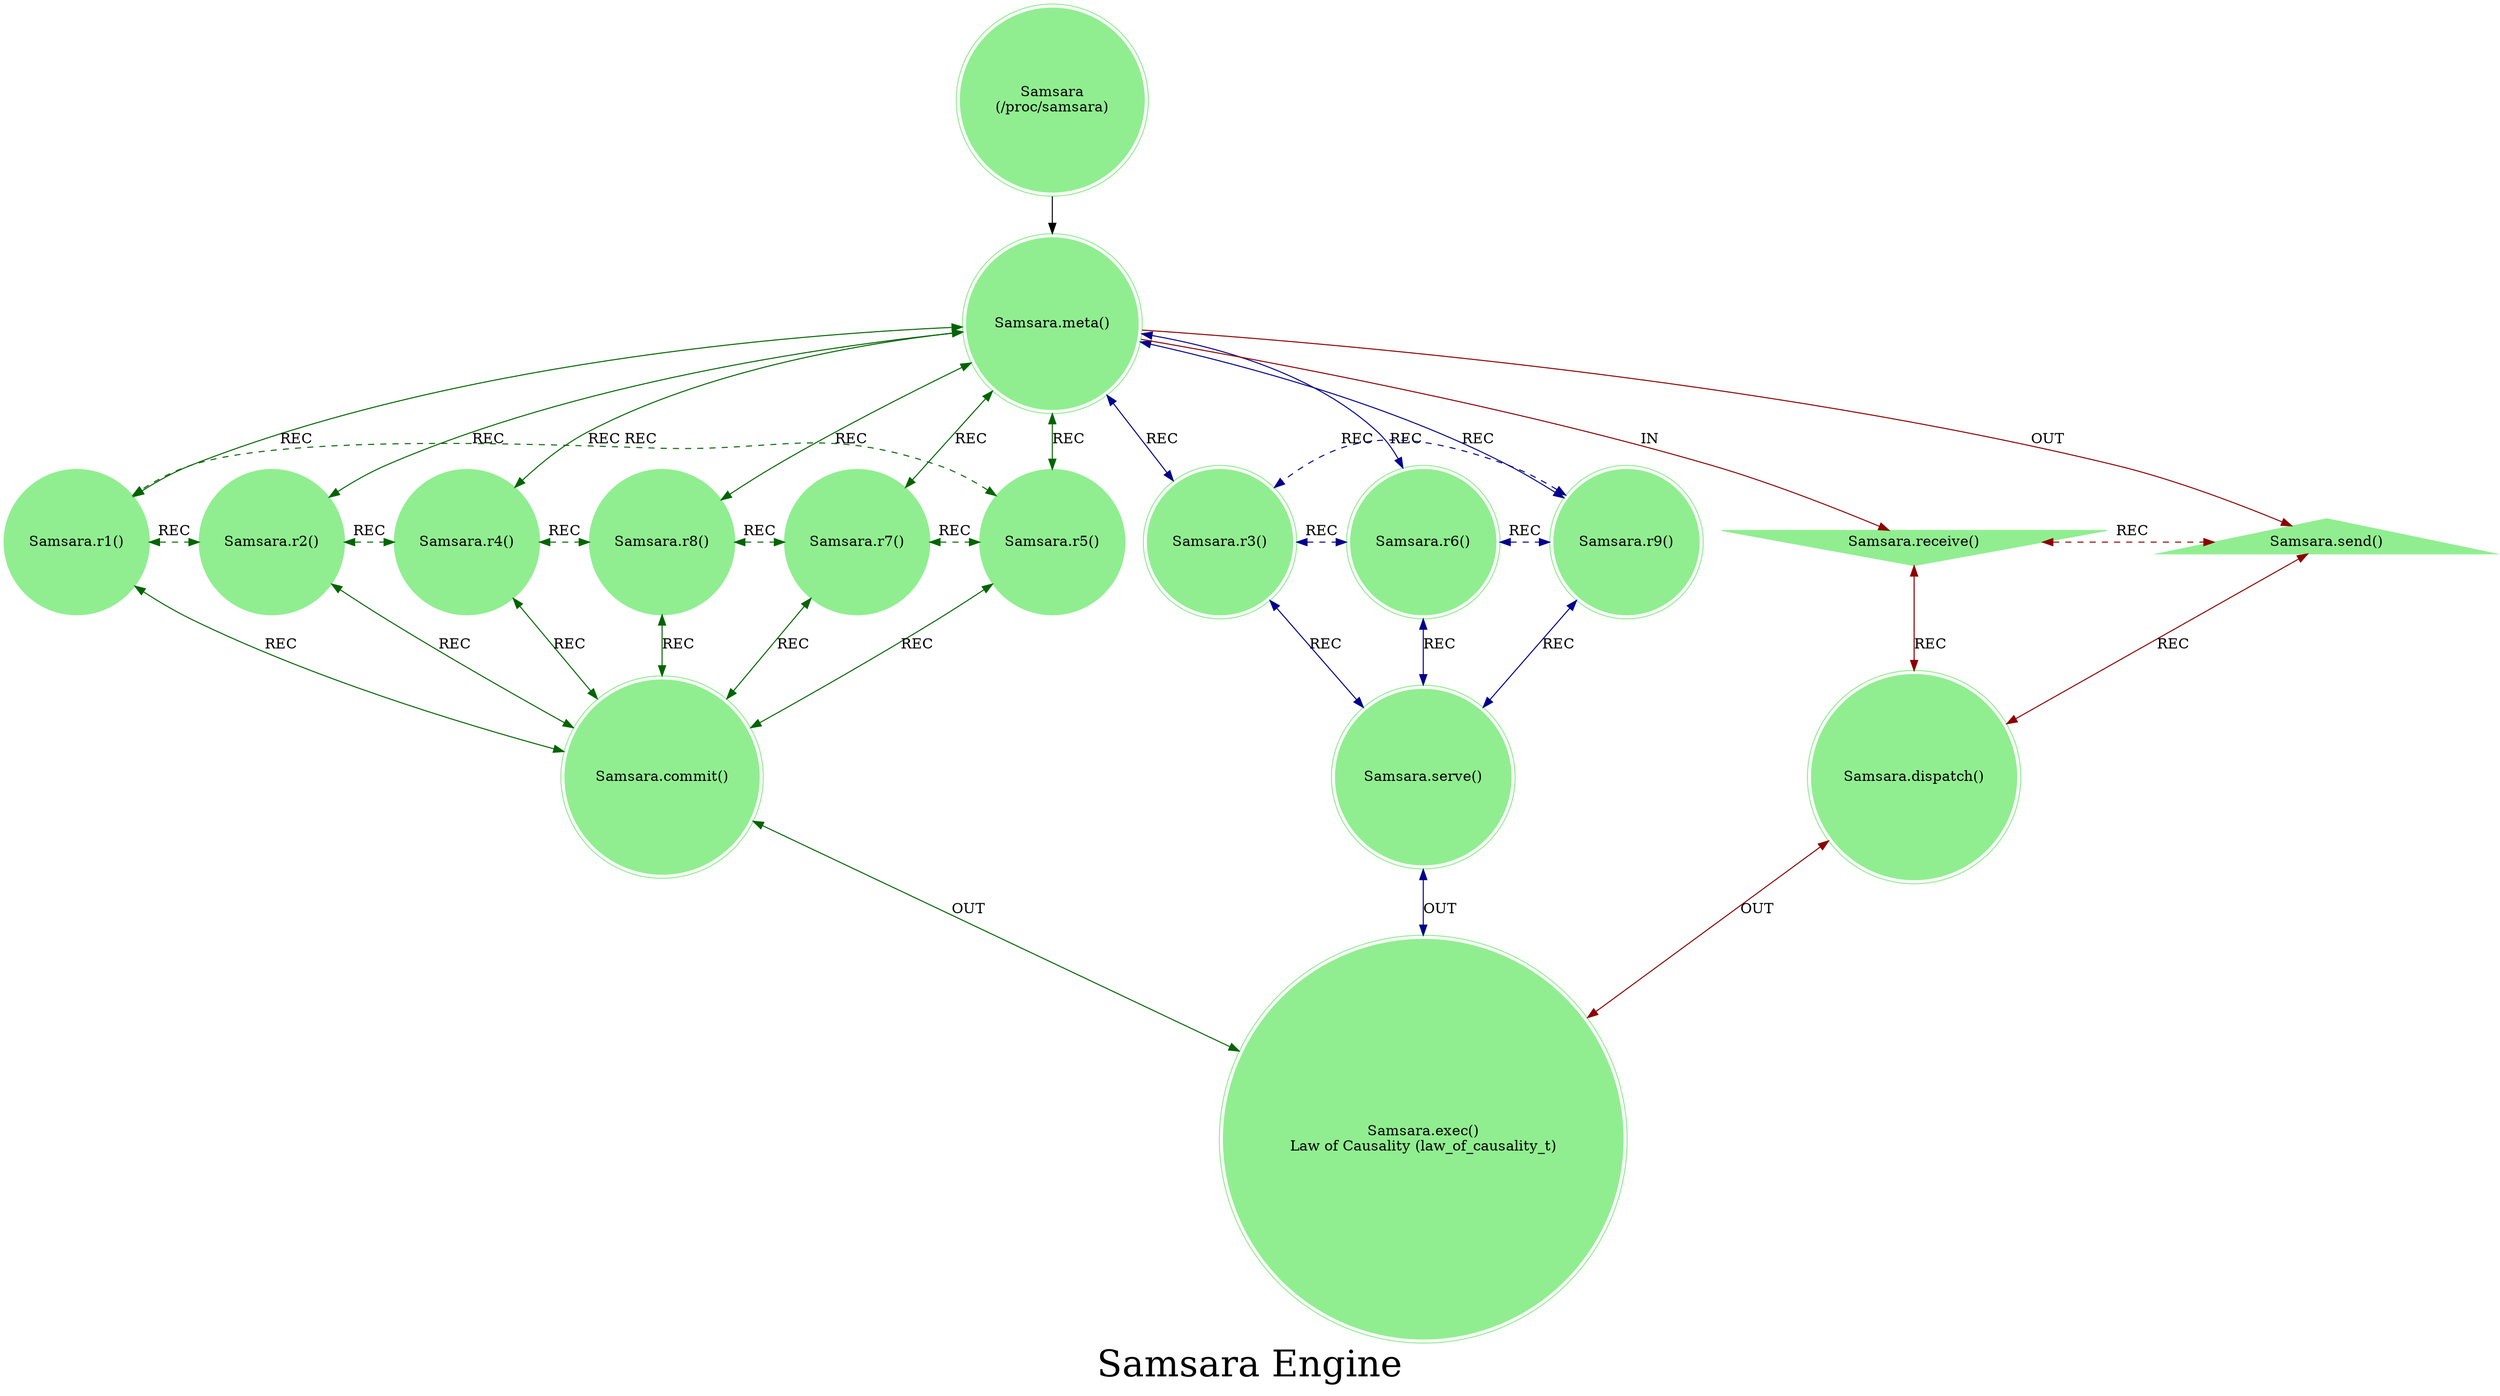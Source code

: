 strict digraph SamsaraEngine {
    label = "Samsara Engine";
    style = filled;
    color = lightgrey;
    fontsize = "36";
    comment = "";
    node [shape = circle; style = filled; color = lightgreen;];
    
    spark_b_mythos_t [label = "Samsara\n(/proc/samsara)";shape = doublecircle;];
    
    // r0::meta();r1,r2,r4,r8,r7,r5;r3,r6,r;ra::receive(),rb::send(),rc::dispatch(),rd::commit(),re::serve(),rf::exec()
    spark_0_samsara_t [label = "Samsara.meta()";comment = "Engine Init";shape = doublecircle;];
    spark_1_samsara_t [label = "Samsara.r1()";comment = "initSoul() create new Soul";shape = circle;];
    spark_2_samsara_t [label = "Samsara.r2()";comment = "validateSoul() validate Soul integrity";shape = circle;];
    spark_4_samsara_t [label = "Samsara.r4()";comment = "normalizeSoul() normalize Soul";shape = circle;];
    spark_8_samsara_t [label = "Samsara.r8()";comment = "resetSoul() reset Soul";shape = circle;];
    spark_7_samsara_t [label = "Samsara.r7()";comment = "reincarnateSoul() reincarnate Soul";shape = circle;];
    spark_5_samsara_t [label = "Samsara.r5()";comment = "refactorSoul() refactor Soul";shape = circle;];
    spark_3_samsara_t [label = "Samsara.r3()";comment = "";shape = doublecircle;];
    spark_6_samsara_t [label = "Samsara.r6()";comment = "";shape = doublecircle;];
    spark_9_samsara_t [label = "Samsara.r9()";comment = "";shape = doublecircle;];
    spark_a_samsara_t [label = "Samsara.receive()";comment = "";shape = invtriangle;];
    spark_b_samsara_t [label = "Samsara.send()";comment = "";shape = doublecircle;shape = triangle;];
    spark_c_samsara_t [label = "Samsara.dispatch()";comment = "";shape = doublecircle;];
    spark_d_samsara_t [label = "Samsara.commit()";comment = "`/proc/cycle`";shape = doublecircle;];
    spark_e_samsara_t [label = "Samsara.serve()";comment = "`/proc/samsara`";shape = doublecircle;];
    spark_f_samsara_t [label = "Samsara.exec()\nLaw of Causality (law_of_causality_t)";comment = "`/proc/causality`";shape = doublecircle;];
    
    // IN = Input
    // OUT = Output
    // REC = Recursion
    spark_0_samsara_t -> spark_a_samsara_t [label = "IN"; color = darkred; comment = "";];
    spark_0_samsara_t -> spark_b_samsara_t [label = "OUT"; color = darkred; comment = "";];
    spark_0_samsara_t -> {spark_3_samsara_t spark_6_samsara_t spark_9_samsara_t} [label = "REC"; color = darkblue; comment = ""; dir = both;];
    spark_0_samsara_t -> {spark_1_samsara_t spark_2_samsara_t spark_4_samsara_t spark_8_samsara_t spark_7_samsara_t spark_5_samsara_t} [label = "REC"; color = darkgreen; comment = ""; dir = both;];
    
    {spark_a_samsara_t spark_b_samsara_t} -> spark_c_samsara_t [label = "REC"; color = darkred; comment = ""; dir = both;];
    {spark_1_samsara_t spark_2_samsara_t spark_4_samsara_t spark_8_samsara_t spark_7_samsara_t spark_5_samsara_t} -> spark_d_samsara_t [label = "REC"; color = darkgreen; comment = ""; dir = both;];
    {spark_3_samsara_t spark_6_samsara_t spark_9_samsara_t} -> spark_e_samsara_t [label = "REC"; color = darkblue; comment = ""; dir = both;];
    
    spark_1_samsara_t -> spark_2_samsara_t -> spark_4_samsara_t -> spark_8_samsara_t -> spark_7_samsara_t -> spark_5_samsara_t -> spark_1_samsara_t [label = "REC"; color = darkgreen; comment = ""; style = dashed; constraint = false; dir = both;];
    spark_3_samsara_t -> spark_6_samsara_t -> spark_9_samsara_t -> spark_3_samsara_t [label = "REC"; color = darkblue; comment = ""; style = dashed; constraint = false; dir = both;];
    spark_a_samsara_t -> spark_b_samsara_t [label = "REC"; color = darkred; comment = ""; constraint = false; style = dashed; dir = both;];
    
    spark_c_samsara_t -> spark_f_samsara_t [label = "OUT"; color = darkred; comment = ""; dir = both;];
    spark_d_samsara_t -> spark_f_samsara_t [label = "OUT"; color = darkgreen; comment = ""; dir = both;];
    spark_e_samsara_t -> spark_f_samsara_t [label = "OUT"; color = darkblue; comment = ""; dir = both;];
    spark_b_mythos_t -> spark_0_samsara_t;
}
